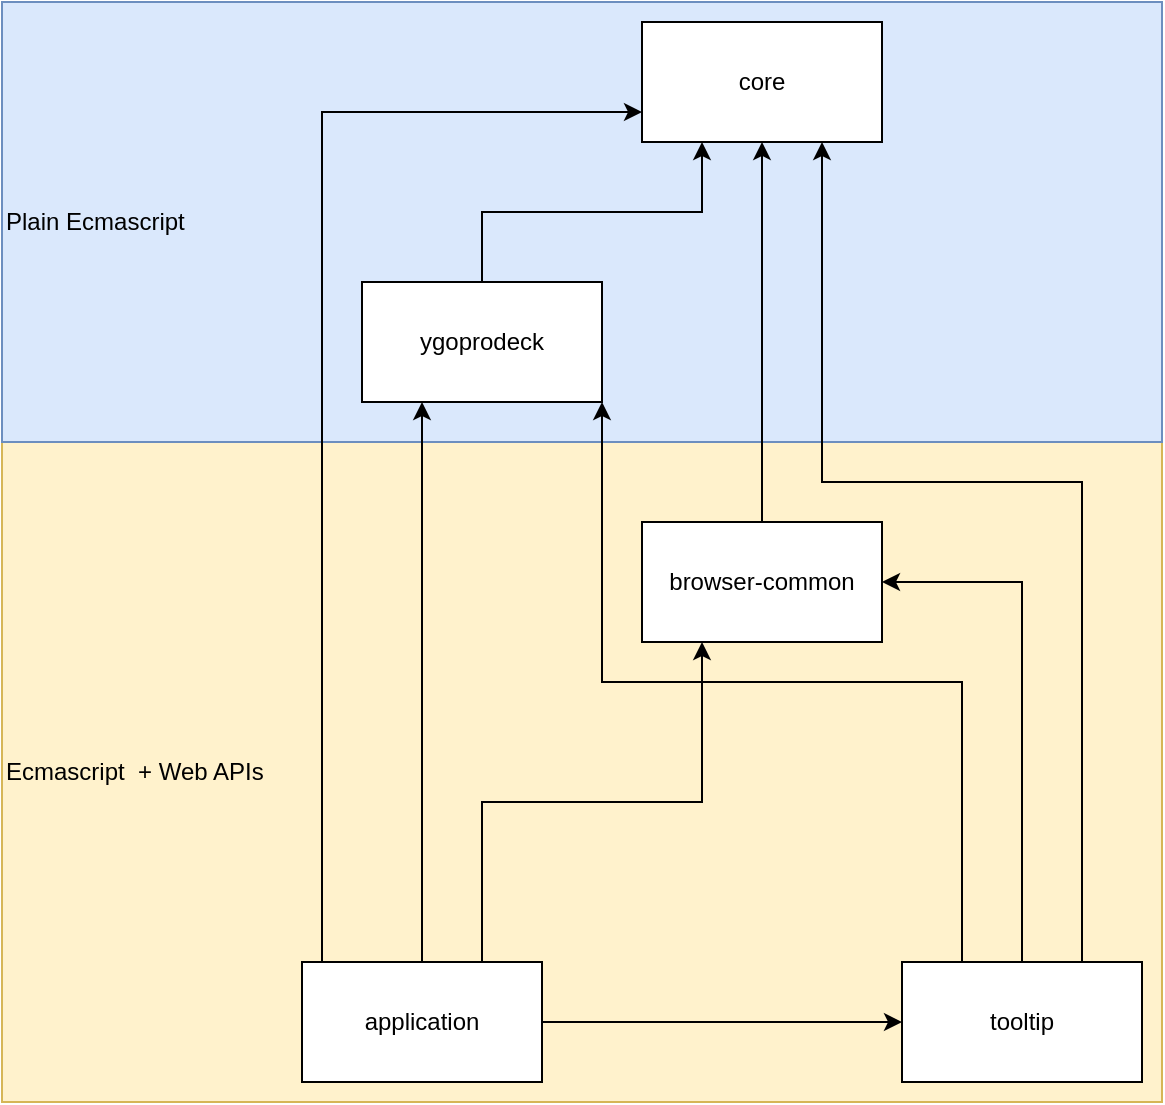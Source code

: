 <mxfile compressed="false" version="17.1.2" type="device">
  <diagram id="he1gkJqfujpFt_-Sp7BZ" name="Page-1">
    <mxGraphModel dx="1422" dy="681" grid="1" gridSize="10" guides="1" tooltips="1" connect="1" arrows="1" fold="1" page="1" pageScale="1" pageWidth="850" pageHeight="1100" math="0" shadow="0">
      <root>
        <mxCell id="0" />
        <mxCell id="1" parent="0" />
        <mxCell id="rbtpQ-wwKgEjPVo1UbQX-24" value="&lt;div&gt;Ecmascript&amp;nbsp; + Web APIs&lt;br&gt;&lt;/div&gt;" style="rounded=0;whiteSpace=wrap;html=1;fillColor=#fff2cc;strokeColor=#d6b656;align=left;" parent="1" vertex="1">
          <mxGeometry x="60" y="230" width="580" height="330" as="geometry" />
        </mxCell>
        <mxCell id="rbtpQ-wwKgEjPVo1UbQX-19" value="&lt;div align=&quot;left&quot;&gt;Plain Ecmascript&lt;/div&gt;" style="rounded=0;whiteSpace=wrap;html=1;fillColor=#dae8fc;strokeColor=#6c8ebf;align=left;" parent="1" vertex="1">
          <mxGeometry x="60" y="10" width="580" height="220" as="geometry" />
        </mxCell>
        <mxCell id="rbtpQ-wwKgEjPVo1UbQX-1" value="core" style="rounded=0;whiteSpace=wrap;html=1;" parent="1" vertex="1">
          <mxGeometry x="380" y="20" width="120" height="60" as="geometry" />
        </mxCell>
        <mxCell id="rbtpQ-wwKgEjPVo1UbQX-8" style="edgeStyle=orthogonalEdgeStyle;rounded=0;orthogonalLoop=1;jettySize=auto;html=1;exitX=0.5;exitY=0;exitDx=0;exitDy=0;" parent="1" source="rbtpQ-wwKgEjPVo1UbQX-2" target="rbtpQ-wwKgEjPVo1UbQX-1" edge="1">
          <mxGeometry relative="1" as="geometry" />
        </mxCell>
        <mxCell id="rbtpQ-wwKgEjPVo1UbQX-2" value="browser-common" style="rounded=0;whiteSpace=wrap;html=1;" parent="1" vertex="1">
          <mxGeometry x="380" y="270" width="120" height="60" as="geometry" />
        </mxCell>
        <mxCell id="rbtpQ-wwKgEjPVo1UbQX-7" style="edgeStyle=orthogonalEdgeStyle;rounded=0;orthogonalLoop=1;jettySize=auto;html=1;exitX=0.5;exitY=0;exitDx=0;exitDy=0;entryX=0.25;entryY=1;entryDx=0;entryDy=0;" parent="1" source="rbtpQ-wwKgEjPVo1UbQX-3" target="rbtpQ-wwKgEjPVo1UbQX-1" edge="1">
          <mxGeometry relative="1" as="geometry" />
        </mxCell>
        <mxCell id="rbtpQ-wwKgEjPVo1UbQX-3" value="ygoprodeck" style="rounded=0;whiteSpace=wrap;html=1;" parent="1" vertex="1">
          <mxGeometry x="240" y="150" width="120" height="60" as="geometry" />
        </mxCell>
        <mxCell id="rbtpQ-wwKgEjPVo1UbQX-12" style="edgeStyle=orthogonalEdgeStyle;rounded=0;orthogonalLoop=1;jettySize=auto;html=1;exitX=0.25;exitY=0;exitDx=0;exitDy=0;entryX=1;entryY=1;entryDx=0;entryDy=0;" parent="1" source="rbtpQ-wwKgEjPVo1UbQX-4" target="rbtpQ-wwKgEjPVo1UbQX-3" edge="1">
          <mxGeometry relative="1" as="geometry" />
        </mxCell>
        <mxCell id="rbtpQ-wwKgEjPVo1UbQX-13" style="edgeStyle=orthogonalEdgeStyle;rounded=0;orthogonalLoop=1;jettySize=auto;html=1;exitX=0.5;exitY=0;exitDx=0;exitDy=0;entryX=1;entryY=0.5;entryDx=0;entryDy=0;" parent="1" source="rbtpQ-wwKgEjPVo1UbQX-4" target="rbtpQ-wwKgEjPVo1UbQX-2" edge="1">
          <mxGeometry relative="1" as="geometry" />
        </mxCell>
        <mxCell id="rbtpQ-wwKgEjPVo1UbQX-14" style="edgeStyle=orthogonalEdgeStyle;rounded=0;orthogonalLoop=1;jettySize=auto;html=1;exitX=0.75;exitY=0;exitDx=0;exitDy=0;entryX=0.75;entryY=1;entryDx=0;entryDy=0;" parent="1" source="rbtpQ-wwKgEjPVo1UbQX-4" target="rbtpQ-wwKgEjPVo1UbQX-1" edge="1">
          <mxGeometry relative="1" as="geometry">
            <Array as="points">
              <mxPoint x="600" y="250" />
              <mxPoint x="470" y="250" />
            </Array>
          </mxGeometry>
        </mxCell>
        <mxCell id="rbtpQ-wwKgEjPVo1UbQX-4" value="tooltip" style="rounded=0;whiteSpace=wrap;html=1;" parent="1" vertex="1">
          <mxGeometry x="510" y="490" width="120" height="60" as="geometry" />
        </mxCell>
        <mxCell id="rbtpQ-wwKgEjPVo1UbQX-15" style="edgeStyle=orthogonalEdgeStyle;rounded=0;orthogonalLoop=1;jettySize=auto;html=1;exitX=1;exitY=0.5;exitDx=0;exitDy=0;entryX=0;entryY=0.5;entryDx=0;entryDy=0;" parent="1" source="rbtpQ-wwKgEjPVo1UbQX-5" target="rbtpQ-wwKgEjPVo1UbQX-4" edge="1">
          <mxGeometry relative="1" as="geometry" />
        </mxCell>
        <mxCell id="rbtpQ-wwKgEjPVo1UbQX-16" style="edgeStyle=orthogonalEdgeStyle;rounded=0;orthogonalLoop=1;jettySize=auto;html=1;exitX=0.75;exitY=0;exitDx=0;exitDy=0;entryX=0.25;entryY=1;entryDx=0;entryDy=0;" parent="1" source="rbtpQ-wwKgEjPVo1UbQX-5" target="rbtpQ-wwKgEjPVo1UbQX-2" edge="1">
          <mxGeometry relative="1" as="geometry" />
        </mxCell>
        <mxCell id="rbtpQ-wwKgEjPVo1UbQX-18" style="edgeStyle=orthogonalEdgeStyle;rounded=0;orthogonalLoop=1;jettySize=auto;html=1;exitX=0.25;exitY=0;exitDx=0;exitDy=0;entryX=0;entryY=0.75;entryDx=0;entryDy=0;" parent="1" source="rbtpQ-wwKgEjPVo1UbQX-5" target="rbtpQ-wwKgEjPVo1UbQX-1" edge="1">
          <mxGeometry relative="1" as="geometry">
            <Array as="points">
              <mxPoint x="220" y="490" />
              <mxPoint x="220" y="65" />
            </Array>
          </mxGeometry>
        </mxCell>
        <mxCell id="rbtpQ-wwKgEjPVo1UbQX-28" style="edgeStyle=orthogonalEdgeStyle;rounded=0;orthogonalLoop=1;jettySize=auto;html=1;exitX=0.5;exitY=0;exitDx=0;exitDy=0;entryX=0.25;entryY=1;entryDx=0;entryDy=0;" parent="1" source="rbtpQ-wwKgEjPVo1UbQX-5" target="rbtpQ-wwKgEjPVo1UbQX-3" edge="1">
          <mxGeometry relative="1" as="geometry" />
        </mxCell>
        <mxCell id="rbtpQ-wwKgEjPVo1UbQX-5" value="application" style="rounded=0;whiteSpace=wrap;html=1;" parent="1" vertex="1">
          <mxGeometry x="210" y="490" width="120" height="60" as="geometry" />
        </mxCell>
      </root>
    </mxGraphModel>
  </diagram>
</mxfile>
